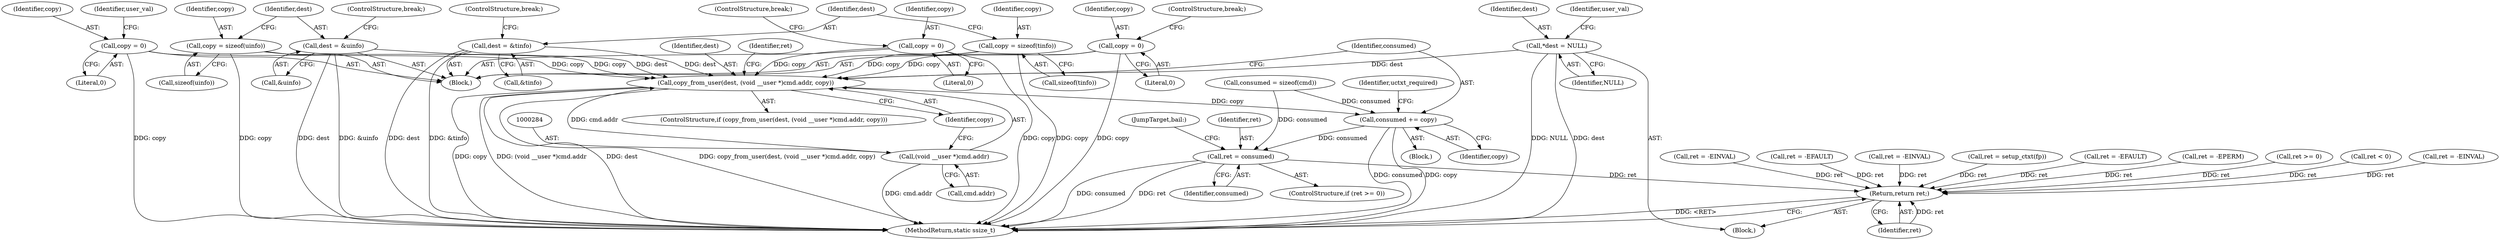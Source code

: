 digraph "0_linux_e6bd18f57aad1a2d1ef40e646d03ed0f2515c9e3_3@API" {
"1000281" [label="(Call,copy_from_user(dest, (void __user *)cmd.addr, copy))"];
"1000235" [label="(Call,dest = &tinfo)"];
"1000217" [label="(Call,dest = &uinfo)"];
"1000148" [label="(Call,*dest = NULL)"];
"1000283" [label="(Call,(void __user *)cmd.addr)"];
"1000247" [label="(Call,copy = 0)"];
"1000224" [label="(Call,copy = 0)"];
"1000213" [label="(Call,copy = sizeof(uinfo))"];
"1000267" [label="(Call,copy = 0)"];
"1000231" [label="(Call,copy = sizeof(tinfo))"];
"1000295" [label="(Call,consumed += copy)"];
"1000666" [label="(Call,ret = consumed)"];
"1000670" [label="(Return,return ret;)"];
"1000282" [label="(Identifier,dest)"];
"1000268" [label="(Identifier,copy)"];
"1000269" [label="(Literal,0)"];
"1000148" [label="(Call,*dest = NULL)"];
"1000670" [label="(Return,return ret;)"];
"1000195" [label="(Call,ret = -EFAULT)"];
"1000227" [label="(ControlStructure,break;)"];
"1000671" [label="(Identifier,ret)"];
"1000280" [label="(ControlStructure,if (copy_from_user(dest, (void __user *)cmd.addr, copy)))"];
"1000217" [label="(Call,dest = &uinfo)"];
"1000668" [label="(Identifier,consumed)"];
"1000316" [label="(Call,ret = -EPERM)"];
"1000208" [label="(Block,)"];
"1000117" [label="(Block,)"];
"1000149" [label="(Identifier,dest)"];
"1000249" [label="(Literal,0)"];
"1000666" [label="(Call,ret = consumed)"];
"1000296" [label="(Identifier,consumed)"];
"1000236" [label="(Identifier,dest)"];
"1000224" [label="(Call,copy = 0)"];
"1000226" [label="(Literal,0)"];
"1000218" [label="(Identifier,dest)"];
"1000667" [label="(Identifier,ret)"];
"1000233" [label="(Call,sizeof(tinfo))"];
"1000270" [label="(ControlStructure,break;)"];
"1000237" [label="(Call,&tinfo)"];
"1000225" [label="(Identifier,copy)"];
"1000239" [label="(ControlStructure,break;)"];
"1000200" [label="(Call,consumed = sizeof(cmd))"];
"1000235" [label="(Call,dest = &tinfo)"];
"1000663" [label="(Call,ret >= 0)"];
"1000213" [label="(Call,copy = sizeof(uinfo))"];
"1000219" [label="(Call,&uinfo)"];
"1000267" [label="(Call,copy = 0)"];
"1000334" [label="(Call,ret < 0)"];
"1000285" [label="(Call,cmd.addr)"];
"1000288" [label="(Identifier,copy)"];
"1000281" [label="(Call,copy_from_user(dest, (void __user *)cmd.addr, copy))"];
"1000177" [label="(Call,ret = -EINVAL)"];
"1000295" [label="(Call,consumed += copy)"];
"1000153" [label="(Identifier,user_val)"];
"1000272" [label="(Call,ret = -EINVAL)"];
"1000150" [label="(Identifier,NULL)"];
"1000248" [label="(Identifier,copy)"];
"1000290" [label="(Call,ret = -EFAULT)"];
"1000232" [label="(Identifier,copy)"];
"1000669" [label="(JumpTarget,bail:)"];
"1000221" [label="(ControlStructure,break;)"];
"1000215" [label="(Call,sizeof(uinfo))"];
"1000291" [label="(Identifier,ret)"];
"1000231" [label="(Call,copy = sizeof(tinfo))"];
"1000304" [label="(Call,ret = -EINVAL)"];
"1000247" [label="(Call,copy = 0)"];
"1000283" [label="(Call,(void __user *)cmd.addr)"];
"1000338" [label="(Call,ret = setup_ctxt(fp))"];
"1000662" [label="(ControlStructure,if (ret >= 0))"];
"1000297" [label="(Identifier,copy)"];
"1000672" [label="(MethodReturn,static ssize_t)"];
"1000214" [label="(Identifier,copy)"];
"1000279" [label="(Block,)"];
"1000251" [label="(Identifier,user_val)"];
"1000300" [label="(Identifier,uctxt_required)"];
"1000281" -> "1000280"  [label="AST: "];
"1000281" -> "1000288"  [label="CFG: "];
"1000282" -> "1000281"  [label="AST: "];
"1000283" -> "1000281"  [label="AST: "];
"1000288" -> "1000281"  [label="AST: "];
"1000291" -> "1000281"  [label="CFG: "];
"1000296" -> "1000281"  [label="CFG: "];
"1000281" -> "1000672"  [label="DDG: dest"];
"1000281" -> "1000672"  [label="DDG: copy_from_user(dest, (void __user *)cmd.addr, copy)"];
"1000281" -> "1000672"  [label="DDG: copy"];
"1000281" -> "1000672"  [label="DDG: (void __user *)cmd.addr"];
"1000235" -> "1000281"  [label="DDG: dest"];
"1000217" -> "1000281"  [label="DDG: dest"];
"1000148" -> "1000281"  [label="DDG: dest"];
"1000283" -> "1000281"  [label="DDG: cmd.addr"];
"1000247" -> "1000281"  [label="DDG: copy"];
"1000224" -> "1000281"  [label="DDG: copy"];
"1000213" -> "1000281"  [label="DDG: copy"];
"1000267" -> "1000281"  [label="DDG: copy"];
"1000231" -> "1000281"  [label="DDG: copy"];
"1000281" -> "1000295"  [label="DDG: copy"];
"1000235" -> "1000208"  [label="AST: "];
"1000235" -> "1000237"  [label="CFG: "];
"1000236" -> "1000235"  [label="AST: "];
"1000237" -> "1000235"  [label="AST: "];
"1000239" -> "1000235"  [label="CFG: "];
"1000235" -> "1000672"  [label="DDG: &tinfo"];
"1000235" -> "1000672"  [label="DDG: dest"];
"1000217" -> "1000208"  [label="AST: "];
"1000217" -> "1000219"  [label="CFG: "];
"1000218" -> "1000217"  [label="AST: "];
"1000219" -> "1000217"  [label="AST: "];
"1000221" -> "1000217"  [label="CFG: "];
"1000217" -> "1000672"  [label="DDG: &uinfo"];
"1000217" -> "1000672"  [label="DDG: dest"];
"1000148" -> "1000117"  [label="AST: "];
"1000148" -> "1000150"  [label="CFG: "];
"1000149" -> "1000148"  [label="AST: "];
"1000150" -> "1000148"  [label="AST: "];
"1000153" -> "1000148"  [label="CFG: "];
"1000148" -> "1000672"  [label="DDG: dest"];
"1000148" -> "1000672"  [label="DDG: NULL"];
"1000283" -> "1000285"  [label="CFG: "];
"1000284" -> "1000283"  [label="AST: "];
"1000285" -> "1000283"  [label="AST: "];
"1000288" -> "1000283"  [label="CFG: "];
"1000283" -> "1000672"  [label="DDG: cmd.addr"];
"1000247" -> "1000208"  [label="AST: "];
"1000247" -> "1000249"  [label="CFG: "];
"1000248" -> "1000247"  [label="AST: "];
"1000249" -> "1000247"  [label="AST: "];
"1000251" -> "1000247"  [label="CFG: "];
"1000247" -> "1000672"  [label="DDG: copy"];
"1000224" -> "1000208"  [label="AST: "];
"1000224" -> "1000226"  [label="CFG: "];
"1000225" -> "1000224"  [label="AST: "];
"1000226" -> "1000224"  [label="AST: "];
"1000227" -> "1000224"  [label="CFG: "];
"1000224" -> "1000672"  [label="DDG: copy"];
"1000213" -> "1000208"  [label="AST: "];
"1000213" -> "1000215"  [label="CFG: "];
"1000214" -> "1000213"  [label="AST: "];
"1000215" -> "1000213"  [label="AST: "];
"1000218" -> "1000213"  [label="CFG: "];
"1000213" -> "1000672"  [label="DDG: copy"];
"1000267" -> "1000208"  [label="AST: "];
"1000267" -> "1000269"  [label="CFG: "];
"1000268" -> "1000267"  [label="AST: "];
"1000269" -> "1000267"  [label="AST: "];
"1000270" -> "1000267"  [label="CFG: "];
"1000267" -> "1000672"  [label="DDG: copy"];
"1000231" -> "1000208"  [label="AST: "];
"1000231" -> "1000233"  [label="CFG: "];
"1000232" -> "1000231"  [label="AST: "];
"1000233" -> "1000231"  [label="AST: "];
"1000236" -> "1000231"  [label="CFG: "];
"1000231" -> "1000672"  [label="DDG: copy"];
"1000295" -> "1000279"  [label="AST: "];
"1000295" -> "1000297"  [label="CFG: "];
"1000296" -> "1000295"  [label="AST: "];
"1000297" -> "1000295"  [label="AST: "];
"1000300" -> "1000295"  [label="CFG: "];
"1000295" -> "1000672"  [label="DDG: consumed"];
"1000295" -> "1000672"  [label="DDG: copy"];
"1000200" -> "1000295"  [label="DDG: consumed"];
"1000295" -> "1000666"  [label="DDG: consumed"];
"1000666" -> "1000662"  [label="AST: "];
"1000666" -> "1000668"  [label="CFG: "];
"1000667" -> "1000666"  [label="AST: "];
"1000668" -> "1000666"  [label="AST: "];
"1000669" -> "1000666"  [label="CFG: "];
"1000666" -> "1000672"  [label="DDG: consumed"];
"1000666" -> "1000672"  [label="DDG: ret"];
"1000200" -> "1000666"  [label="DDG: consumed"];
"1000666" -> "1000670"  [label="DDG: ret"];
"1000670" -> "1000117"  [label="AST: "];
"1000670" -> "1000671"  [label="CFG: "];
"1000671" -> "1000670"  [label="AST: "];
"1000672" -> "1000670"  [label="CFG: "];
"1000670" -> "1000672"  [label="DDG: <RET>"];
"1000671" -> "1000670"  [label="DDG: ret"];
"1000177" -> "1000670"  [label="DDG: ret"];
"1000663" -> "1000670"  [label="DDG: ret"];
"1000304" -> "1000670"  [label="DDG: ret"];
"1000272" -> "1000670"  [label="DDG: ret"];
"1000195" -> "1000670"  [label="DDG: ret"];
"1000334" -> "1000670"  [label="DDG: ret"];
"1000338" -> "1000670"  [label="DDG: ret"];
"1000290" -> "1000670"  [label="DDG: ret"];
"1000316" -> "1000670"  [label="DDG: ret"];
}
